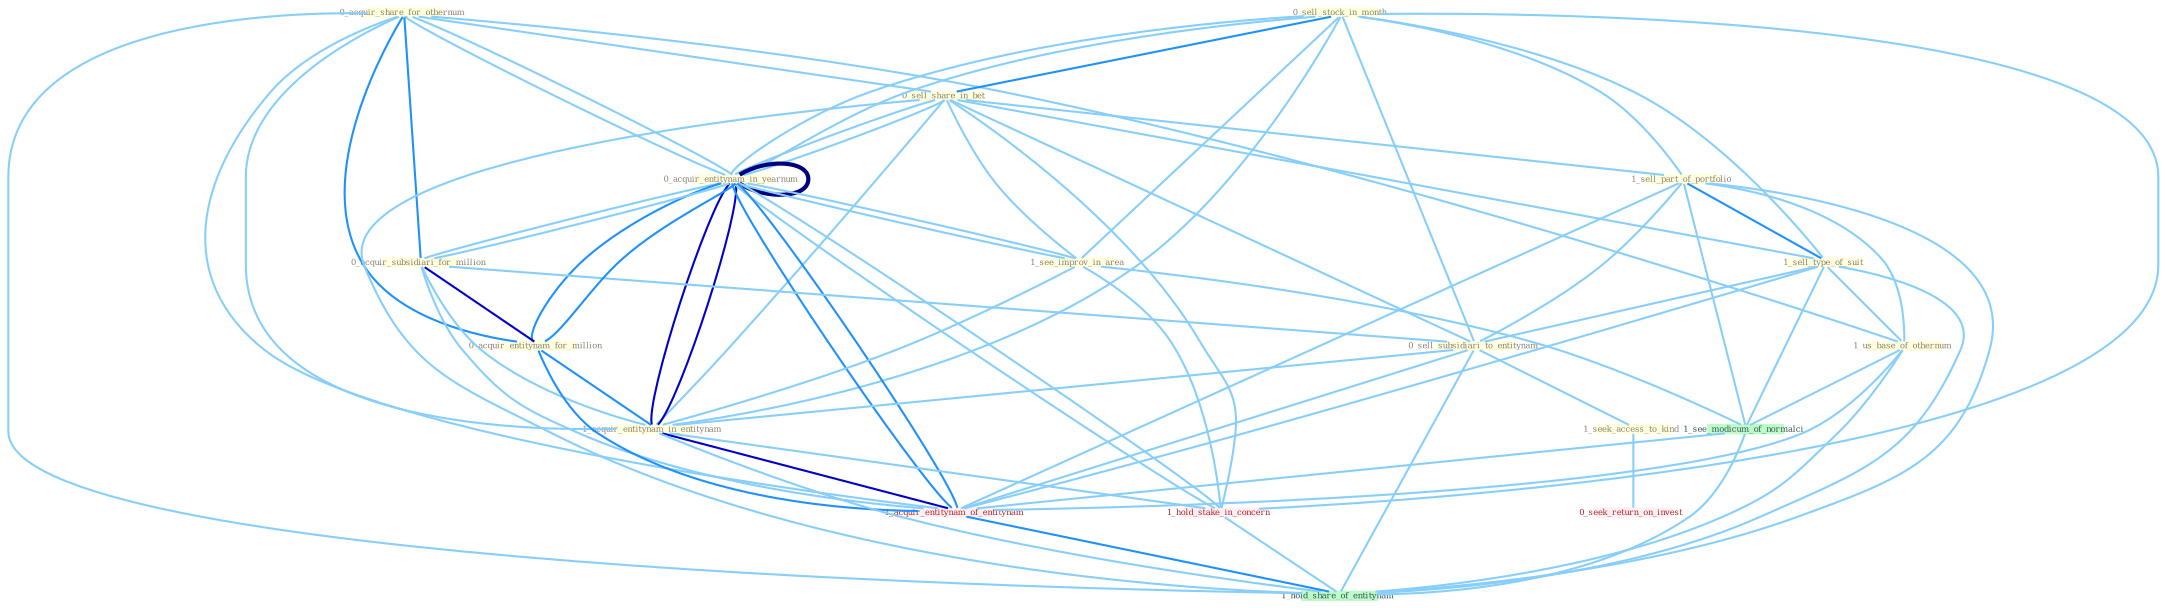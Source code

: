 Graph G{ 
    node
    [shape=polygon,style=filled,width=.5,height=.06,color="#BDFCC9",fixedsize=true,fontsize=4,
    fontcolor="#2f4f4f"];
    {node
    [color="#ffffe0", fontcolor="#8b7d6b"] "0_acquir_share_for_othernum " "0_sell_stock_in_month " "0_sell_share_in_bet " "0_acquir_entitynam_in_yearnum " "1_sell_part_of_portfolio " "0_acquir_subsidiari_for_million " "1_sell_type_of_suit " "0_acquir_entitynam_for_million " "0_sell_subsidiari_to_entitynam " "0_acquir_entitynam_in_yearnum " "1_us_base_of_othernum " "1_see_improv_in_area " "1_acquir_entitynam_in_entitynam " "1_seek_access_to_kind "}
{node [color="#fff0f5", fontcolor="#b22222"] "1_hold_stake_in_concern " "0_seek_return_on_invest " "1_acquir_entitynam_of_entitynam "}
edge [color="#B0E2FF"];

	"0_acquir_share_for_othernum " -- "0_sell_share_in_bet " [w="1", color="#87cefa" ];
	"0_acquir_share_for_othernum " -- "0_acquir_entitynam_in_yearnum " [w="1", color="#87cefa" ];
	"0_acquir_share_for_othernum " -- "0_acquir_subsidiari_for_million " [w="2", color="#1e90ff" , len=0.8];
	"0_acquir_share_for_othernum " -- "0_acquir_entitynam_for_million " [w="2", color="#1e90ff" , len=0.8];
	"0_acquir_share_for_othernum " -- "0_acquir_entitynam_in_yearnum " [w="1", color="#87cefa" ];
	"0_acquir_share_for_othernum " -- "1_us_base_of_othernum " [w="1", color="#87cefa" ];
	"0_acquir_share_for_othernum " -- "1_acquir_entitynam_in_entitynam " [w="1", color="#87cefa" ];
	"0_acquir_share_for_othernum " -- "1_acquir_entitynam_of_entitynam " [w="1", color="#87cefa" ];
	"0_acquir_share_for_othernum " -- "1_hold_share_of_entitynam " [w="1", color="#87cefa" ];
	"0_sell_stock_in_month " -- "0_sell_share_in_bet " [w="2", color="#1e90ff" , len=0.8];
	"0_sell_stock_in_month " -- "0_acquir_entitynam_in_yearnum " [w="1", color="#87cefa" ];
	"0_sell_stock_in_month " -- "1_sell_part_of_portfolio " [w="1", color="#87cefa" ];
	"0_sell_stock_in_month " -- "1_sell_type_of_suit " [w="1", color="#87cefa" ];
	"0_sell_stock_in_month " -- "0_sell_subsidiari_to_entitynam " [w="1", color="#87cefa" ];
	"0_sell_stock_in_month " -- "0_acquir_entitynam_in_yearnum " [w="1", color="#87cefa" ];
	"0_sell_stock_in_month " -- "1_see_improv_in_area " [w="1", color="#87cefa" ];
	"0_sell_stock_in_month " -- "1_acquir_entitynam_in_entitynam " [w="1", color="#87cefa" ];
	"0_sell_stock_in_month " -- "1_hold_stake_in_concern " [w="1", color="#87cefa" ];
	"0_sell_share_in_bet " -- "0_acquir_entitynam_in_yearnum " [w="1", color="#87cefa" ];
	"0_sell_share_in_bet " -- "1_sell_part_of_portfolio " [w="1", color="#87cefa" ];
	"0_sell_share_in_bet " -- "1_sell_type_of_suit " [w="1", color="#87cefa" ];
	"0_sell_share_in_bet " -- "0_sell_subsidiari_to_entitynam " [w="1", color="#87cefa" ];
	"0_sell_share_in_bet " -- "0_acquir_entitynam_in_yearnum " [w="1", color="#87cefa" ];
	"0_sell_share_in_bet " -- "1_see_improv_in_area " [w="1", color="#87cefa" ];
	"0_sell_share_in_bet " -- "1_acquir_entitynam_in_entitynam " [w="1", color="#87cefa" ];
	"0_sell_share_in_bet " -- "1_hold_stake_in_concern " [w="1", color="#87cefa" ];
	"0_sell_share_in_bet " -- "1_hold_share_of_entitynam " [w="1", color="#87cefa" ];
	"0_acquir_entitynam_in_yearnum " -- "0_acquir_subsidiari_for_million " [w="1", color="#87cefa" ];
	"0_acquir_entitynam_in_yearnum " -- "0_acquir_entitynam_for_million " [w="2", color="#1e90ff" , len=0.8];
	"0_acquir_entitynam_in_yearnum " -- "0_acquir_entitynam_in_yearnum " [w="4", style=bold, color="#000080", len=0.4];
	"0_acquir_entitynam_in_yearnum " -- "1_see_improv_in_area " [w="1", color="#87cefa" ];
	"0_acquir_entitynam_in_yearnum " -- "1_acquir_entitynam_in_entitynam " [w="3", color="#0000cd" , len=0.6];
	"0_acquir_entitynam_in_yearnum " -- "1_hold_stake_in_concern " [w="1", color="#87cefa" ];
	"0_acquir_entitynam_in_yearnum " -- "1_acquir_entitynam_of_entitynam " [w="2", color="#1e90ff" , len=0.8];
	"1_sell_part_of_portfolio " -- "1_sell_type_of_suit " [w="2", color="#1e90ff" , len=0.8];
	"1_sell_part_of_portfolio " -- "0_sell_subsidiari_to_entitynam " [w="1", color="#87cefa" ];
	"1_sell_part_of_portfolio " -- "1_us_base_of_othernum " [w="1", color="#87cefa" ];
	"1_sell_part_of_portfolio " -- "1_see_modicum_of_normalci " [w="1", color="#87cefa" ];
	"1_sell_part_of_portfolio " -- "1_acquir_entitynam_of_entitynam " [w="1", color="#87cefa" ];
	"1_sell_part_of_portfolio " -- "1_hold_share_of_entitynam " [w="1", color="#87cefa" ];
	"0_acquir_subsidiari_for_million " -- "0_acquir_entitynam_for_million " [w="3", color="#0000cd" , len=0.6];
	"0_acquir_subsidiari_for_million " -- "0_sell_subsidiari_to_entitynam " [w="1", color="#87cefa" ];
	"0_acquir_subsidiari_for_million " -- "0_acquir_entitynam_in_yearnum " [w="1", color="#87cefa" ];
	"0_acquir_subsidiari_for_million " -- "1_acquir_entitynam_in_entitynam " [w="1", color="#87cefa" ];
	"0_acquir_subsidiari_for_million " -- "1_acquir_entitynam_of_entitynam " [w="1", color="#87cefa" ];
	"1_sell_type_of_suit " -- "0_sell_subsidiari_to_entitynam " [w="1", color="#87cefa" ];
	"1_sell_type_of_suit " -- "1_us_base_of_othernum " [w="1", color="#87cefa" ];
	"1_sell_type_of_suit " -- "1_see_modicum_of_normalci " [w="1", color="#87cefa" ];
	"1_sell_type_of_suit " -- "1_acquir_entitynam_of_entitynam " [w="1", color="#87cefa" ];
	"1_sell_type_of_suit " -- "1_hold_share_of_entitynam " [w="1", color="#87cefa" ];
	"0_acquir_entitynam_for_million " -- "0_acquir_entitynam_in_yearnum " [w="2", color="#1e90ff" , len=0.8];
	"0_acquir_entitynam_for_million " -- "1_acquir_entitynam_in_entitynam " [w="2", color="#1e90ff" , len=0.8];
	"0_acquir_entitynam_for_million " -- "1_acquir_entitynam_of_entitynam " [w="2", color="#1e90ff" , len=0.8];
	"0_sell_subsidiari_to_entitynam " -- "1_acquir_entitynam_in_entitynam " [w="1", color="#87cefa" ];
	"0_sell_subsidiari_to_entitynam " -- "1_seek_access_to_kind " [w="1", color="#87cefa" ];
	"0_sell_subsidiari_to_entitynam " -- "1_acquir_entitynam_of_entitynam " [w="1", color="#87cefa" ];
	"0_sell_subsidiari_to_entitynam " -- "1_hold_share_of_entitynam " [w="1", color="#87cefa" ];
	"0_acquir_entitynam_in_yearnum " -- "1_see_improv_in_area " [w="1", color="#87cefa" ];
	"0_acquir_entitynam_in_yearnum " -- "1_acquir_entitynam_in_entitynam " [w="3", color="#0000cd" , len=0.6];
	"0_acquir_entitynam_in_yearnum " -- "1_hold_stake_in_concern " [w="1", color="#87cefa" ];
	"0_acquir_entitynam_in_yearnum " -- "1_acquir_entitynam_of_entitynam " [w="2", color="#1e90ff" , len=0.8];
	"1_us_base_of_othernum " -- "1_see_modicum_of_normalci " [w="1", color="#87cefa" ];
	"1_us_base_of_othernum " -- "1_acquir_entitynam_of_entitynam " [w="1", color="#87cefa" ];
	"1_us_base_of_othernum " -- "1_hold_share_of_entitynam " [w="1", color="#87cefa" ];
	"1_see_improv_in_area " -- "1_acquir_entitynam_in_entitynam " [w="1", color="#87cefa" ];
	"1_see_improv_in_area " -- "1_hold_stake_in_concern " [w="1", color="#87cefa" ];
	"1_see_improv_in_area " -- "1_see_modicum_of_normalci " [w="1", color="#87cefa" ];
	"1_acquir_entitynam_in_entitynam " -- "1_hold_stake_in_concern " [w="1", color="#87cefa" ];
	"1_acquir_entitynam_in_entitynam " -- "1_acquir_entitynam_of_entitynam " [w="3", color="#0000cd" , len=0.6];
	"1_acquir_entitynam_in_entitynam " -- "1_hold_share_of_entitynam " [w="1", color="#87cefa" ];
	"1_seek_access_to_kind " -- "0_seek_return_on_invest " [w="1", color="#87cefa" ];
	"1_hold_stake_in_concern " -- "1_hold_share_of_entitynam " [w="1", color="#87cefa" ];
	"1_see_modicum_of_normalci " -- "1_acquir_entitynam_of_entitynam " [w="1", color="#87cefa" ];
	"1_see_modicum_of_normalci " -- "1_hold_share_of_entitynam " [w="1", color="#87cefa" ];
	"1_acquir_entitynam_of_entitynam " -- "1_hold_share_of_entitynam " [w="2", color="#1e90ff" , len=0.8];
}